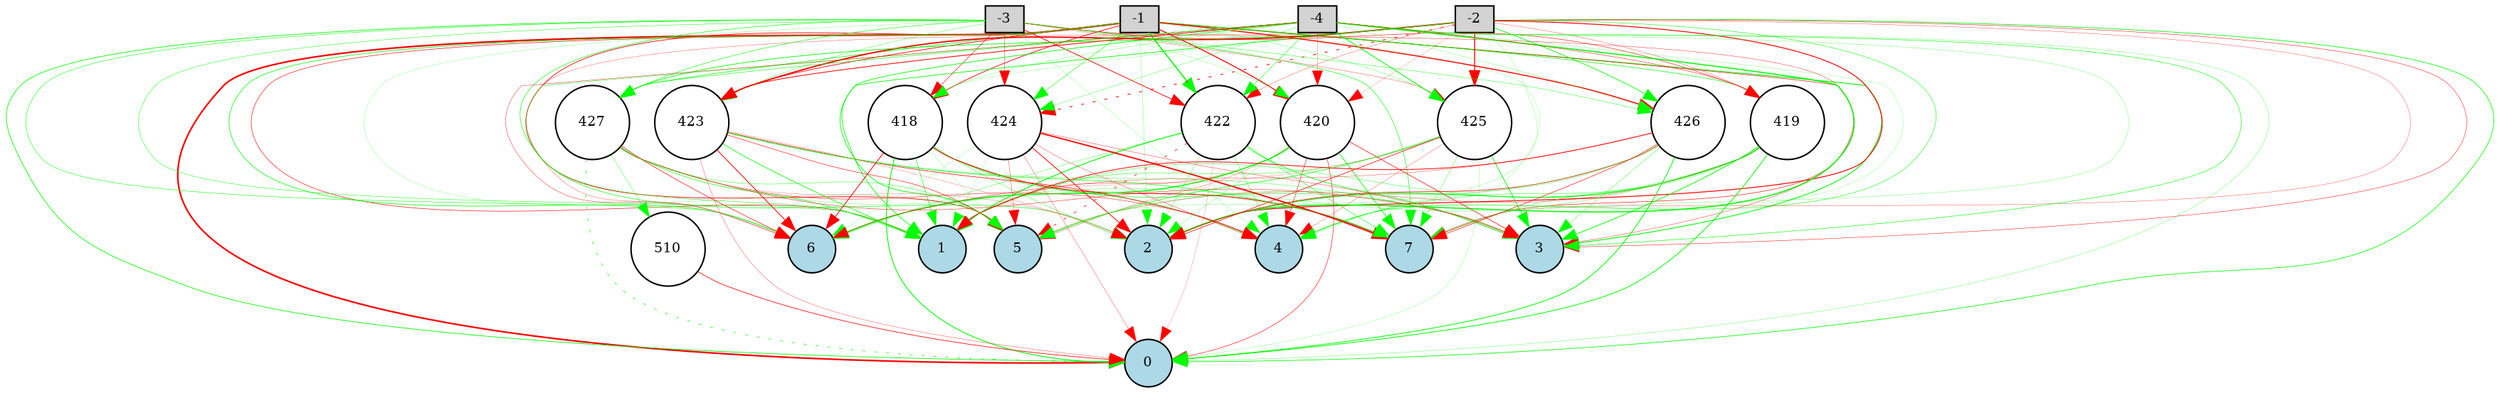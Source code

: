 digraph {
	node [fontsize=9 height=0.2 shape=circle width=0.2]
	-1 [fillcolor=lightgray shape=box style=filled]
	-2 [fillcolor=lightgray shape=box style=filled]
	-3 [fillcolor=lightgray shape=box style=filled]
	-4 [fillcolor=lightgray shape=box style=filled]
	0 [fillcolor=lightblue style=filled]
	1 [fillcolor=lightblue style=filled]
	2 [fillcolor=lightblue style=filled]
	3 [fillcolor=lightblue style=filled]
	4 [fillcolor=lightblue style=filled]
	5 [fillcolor=lightblue style=filled]
	6 [fillcolor=lightblue style=filled]
	7 [fillcolor=lightblue style=filled]
	418 [fillcolor=white style=filled]
	419 [fillcolor=white style=filled]
	420 [fillcolor=white style=filled]
	422 [fillcolor=white style=filled]
	423 [fillcolor=white style=filled]
	424 [fillcolor=white style=filled]
	425 [fillcolor=white style=filled]
	426 [fillcolor=white style=filled]
	427 [fillcolor=white style=filled]
	510 [fillcolor=white style=filled]
	-1 -> 418 [color=red penwidth=0.4408853181345752 style=solid]
	-1 -> 419 [color=green penwidth=0.3429274897025417 style=solid]
	-1 -> 420 [color=red penwidth=0.636780907199238 style=solid]
	-1 -> 422 [color=green penwidth=0.7699423957385255 style=solid]
	-1 -> 423 [color=red penwidth=0.43036693937088466 style=solid]
	-1 -> 424 [color=green penwidth=0.2853667236493507 style=solid]
	-1 -> 425 [color=green penwidth=0.1593185459258873 style=solid]
	-1 -> 426 [color=red penwidth=0.6814087497319004 style=solid]
	-1 -> 427 [color=green penwidth=0.3654992187516475 style=solid]
	-2 -> 418 [color=green penwidth=0.10957314036588497 style=solid]
	-2 -> 419 [color=red penwidth=0.16677393506283783 style=solid]
	-2 -> 420 [color=red penwidth=0.10854489645631216 style=solid]
	-2 -> 422 [color=red penwidth=0.1687905604207075 style=solid]
	-2 -> 423 [color=red penwidth=0.8675279424591673 style=solid]
	-2 -> 424 [color=red penwidth=0.5128823153163407 style=dotted]
	-2 -> 425 [color=red penwidth=0.6533301312212692 style=solid]
	-2 -> 426 [color=green penwidth=0.44206047830268225 style=solid]
	-2 -> 427 [color=green penwidth=0.4252637926198535 style=solid]
	-3 -> 418 [color=red penwidth=0.3068089818593359 style=solid]
	-3 -> 419 [color=red penwidth=0.2803562584399718 style=solid]
	-3 -> 420 [color=green penwidth=0.11796594394747612 style=solid]
	-3 -> 422 [color=red penwidth=0.4602531275053804 style=solid]
	-3 -> 423 [color=green penwidth=0.18662388676845287 style=solid]
	-3 -> 424 [color=red penwidth=0.21522932896237112 style=solid]
	-3 -> 425 [color=red penwidth=0.1695426928084502 style=solid]
	-3 -> 426 [color=green penwidth=0.22079079088271658 style=solid]
	-3 -> 427 [color=green penwidth=0.30633975548189507 style=solid]
	-4 -> 418 [color=green penwidth=0.14569017568078996 style=solid]
	-4 -> 419 [color=red penwidth=0.24353559078708623 style=solid]
	-4 -> 420 [color=red penwidth=0.13845044806607684 style=solid]
	-4 -> 422 [color=green penwidth=0.27574085637249723 style=solid]
	-4 -> 423 [color=red penwidth=0.49920130520134753 style=solid]
	-4 -> 424 [color=green penwidth=0.17908600108415454 style=solid]
	-4 -> 425 [color=green penwidth=0.5111688676910365 style=solid]
	-4 -> 426 [color=green penwidth=0.13293810908753778 style=solid]
	-4 -> 427 [color=green penwidth=0.2900922879947707 style=solid]
	418 -> 0 [color=green penwidth=0.5515996012938624 style=solid]
	418 -> 1 [color=green penwidth=0.3163650223909459 style=solid]
	418 -> 2 [color=green penwidth=0.20631852226029357 style=solid]
	418 -> 3 [color=green penwidth=0.3123475304043386 style=solid]
	418 -> 4 [color=green penwidth=0.32869436587278866 style=solid]
	418 -> 5 [color=green penwidth=0.11296629533479528 style=solid]
	418 -> 6 [color=red penwidth=0.49341055835853953 style=solid]
	418 -> 7 [color=red penwidth=0.5301920752832674 style=solid]
	419 -> 0 [color=green penwidth=0.49489900162540346 style=solid]
	419 -> 1 [color=green penwidth=0.2076787024699041 style=solid]
	419 -> 2 [color=green penwidth=0.5456411958931932 style=solid]
	419 -> 3 [color=green penwidth=0.48359920653910304 style=solid]
	419 -> 4 [color=green penwidth=0.2313845319849863 style=solid]
	419 -> 5 [color=red penwidth=0.18382379706548313 style=solid]
	419 -> 6 [color=green penwidth=0.16581985832233986 style=solid]
	419 -> 7 [color=green penwidth=0.17268404103539703 style=solid]
	420 -> 0 [color=red penwidth=0.3017579509002622 style=solid]
	420 -> 1 [color=red penwidth=0.21678484176358043 style=solid]
	420 -> 2 [color=green penwidth=0.13911393876925082 style=solid]
	420 -> 3 [color=red penwidth=0.3617151870161359 style=solid]
	420 -> 4 [color=red penwidth=0.29429834700280355 style=solid]
	420 -> 5 [color=red penwidth=0.15187584688055827 style=solid]
	420 -> 6 [color=green penwidth=0.6986898131901315 style=solid]
	420 -> 7 [color=green penwidth=0.4351647527802043 style=solid]
	422 -> 0 [color=red penwidth=0.11073295806111304 style=solid]
	422 -> 1 [color=green penwidth=0.5594800133482929 style=solid]
	422 -> 2 [color=green penwidth=0.17987953207533133 style=solid]
	422 -> 3 [color=green penwidth=0.40638585768860147 style=solid]
	422 -> 4 [color=green penwidth=0.2142654581524293 style=solid]
	422 -> 5 [color=red penwidth=0.39600088446225246 style=dotted]
	422 -> 6 [color=green penwidth=0.19319527965309852 style=solid]
	422 -> 7 [color=green penwidth=0.27470904560463594 style=solid]
	423 -> 0 [color=red penwidth=0.17328613087937195 style=solid]
	423 -> 1 [color=green penwidth=0.4121416504593529 style=solid]
	423 -> 2 [color=red penwidth=0.12687885782025485 style=solid]
	423 -> 3 [color=green penwidth=0.1893317576267622 style=solid]
	423 -> 4 [color=red penwidth=0.36348437904791453 style=solid]
	423 -> 5 [color=red penwidth=0.2977840508285299 style=solid]
	423 -> 6 [color=red penwidth=0.4982014573410807 style=solid]
	423 -> 7 [color=green penwidth=0.3567712802766725 style=solid]
	424 -> 0 [color=red penwidth=0.1728376605929679 style=solid]
	424 -> 1 [color=green penwidth=0.11867375137931181 style=solid]
	424 -> 2 [color=red penwidth=0.4803258423651433 style=solid]
	424 -> 3 [color=red penwidth=0.19852210042489343 style=solid]
	424 -> 4 [color=red penwidth=0.18861314886210365 style=solid]
	424 -> 5 [color=red penwidth=0.18717053374926107 style=solid]
	424 -> 6 [color=green penwidth=0.10696377758266368 style=solid]
	424 -> 7 [color=red penwidth=0.8624215287869278 style=solid]
	425 -> 0 [color=green penwidth=0.11417033931798835 style=solid]
	425 -> 1 [color=green penwidth=0.22926531273953082 style=solid]
	425 -> 2 [color=red penwidth=0.37277712830198984 style=solid]
	425 -> 3 [color=green penwidth=0.4402151449549948 style=solid]
	425 -> 4 [color=red penwidth=0.153677506006403 style=solid]
	425 -> 5 [color=green penwidth=0.37112622961620156 style=solid]
	425 -> 6 [color=red penwidth=0.11041456738417837 style=solid]
	425 -> 7 [color=green penwidth=0.19840321006634942 style=solid]
	426 -> 0 [color=green penwidth=0.5121004314413411 style=solid]
	426 -> 1 [color=red penwidth=0.4794115329657259 style=solid]
	426 -> 2 [color=red penwidth=0.38960878915694075 style=solid]
	426 -> 3 [color=green penwidth=0.20002333865036975 style=solid]
	426 -> 4 [color=green penwidth=0.15834544161933434 style=solid]
	426 -> 5 [color=green penwidth=0.16508821203325535 style=solid]
	426 -> 6 [color=red penwidth=0.17223229932105044 style=solid]
	426 -> 7 [color=red penwidth=0.3170017237377232 style=solid]
	427 -> 0 [color=green penwidth=0.36741685665661916 style=dotted]
	427 -> 1 [color=green penwidth=0.3236234827237622 style=solid]
	427 -> 2 [color=red penwidth=0.1298345138280636 style=solid]
	427 -> 3 [color=red penwidth=0.23842956556985198 style=solid]
	427 -> 4 [color=red penwidth=0.24605064202973279 style=solid]
	427 -> 5 [color=green penwidth=0.2180537010937737 style=solid]
	427 -> 6 [color=red penwidth=0.3401613413167275 style=solid]
	427 -> 7 [color=green penwidth=0.1400033838209886 style=solid]
	-1 -> 0 [color=red penwidth=1.0845839397010686 style=solid]
	-1 -> 1 [color=red penwidth=0.31493555393012307 style=solid]
	-1 -> 2 [color=green penwidth=0.13871644310902564 style=solid]
	-1 -> 3 [color=green penwidth=0.5395775011157639 style=solid]
	-1 -> 4 [color=green penwidth=0.10277663032999358 style=solid]
	-1 -> 5 [color=red penwidth=0.4340864805337399 style=solid]
	-1 -> 6 [color=green penwidth=0.37883854286229424 style=solid]
	-1 -> 7 [color=red penwidth=0.30738339520108837 style=solid]
	-2 -> 0 [color=green penwidth=0.410498053792009 style=solid]
	-2 -> 1 [color=green penwidth=0.42787483277156646 style=solid]
	-2 -> 2 [color=red penwidth=0.5783095958598115 style=solid]
	-2 -> 3 [color=red penwidth=0.24951303385086124 style=solid]
	-2 -> 4 [color=green penwidth=0.27584977020612017 style=solid]
	-2 -> 5 [color=green penwidth=0.12533542447377394 style=solid]
	-2 -> 6 [color=red penwidth=0.16052031356361512 style=solid]
	-2 -> 7 [color=red penwidth=0.16454488107535414 style=solid]
	-3 -> 0 [color=green penwidth=0.42850470403771923 style=solid]
	-3 -> 1 [color=green penwidth=0.24377842280108938 style=solid]
	-3 -> 2 [color=green penwidth=0.32709116955071427 style=solid]
	-3 -> 3 [color=red penwidth=0.20263697818675064 style=solid]
	-3 -> 4 [color=green penwidth=0.1070491804607725 style=solid]
	-3 -> 5 [color=green penwidth=0.11605110168571095 style=solid]
	-3 -> 6 [color=green penwidth=0.26977998197546327 style=solid]
	-3 -> 7 [color=green penwidth=0.317830347807889 style=solid]
	-4 -> 0 [color=green penwidth=0.15578442147268212 style=solid]
	-4 -> 1 [color=green penwidth=0.25244075493901574 style=solid]
	-4 -> 2 [color=green penwidth=0.7315610016150507 style=solid]
	-4 -> 3 [color=green penwidth=0.30619508493471126 style=solid]
	-4 -> 4 [color=green penwidth=0.11147769721416166 style=solid]
	-4 -> 5 [color=green penwidth=0.4331156173701505 style=solid]
	-4 -> 6 [color=red penwidth=0.21052574258432732 style=solid]
	-4 -> 7 [color=green penwidth=0.14281705759269145 style=solid]
	427 -> 510 [color=green penwidth=0.19702138326500224 style=solid]
	510 -> 0 [color=red penwidth=0.3989925862048971 style=solid]
}
